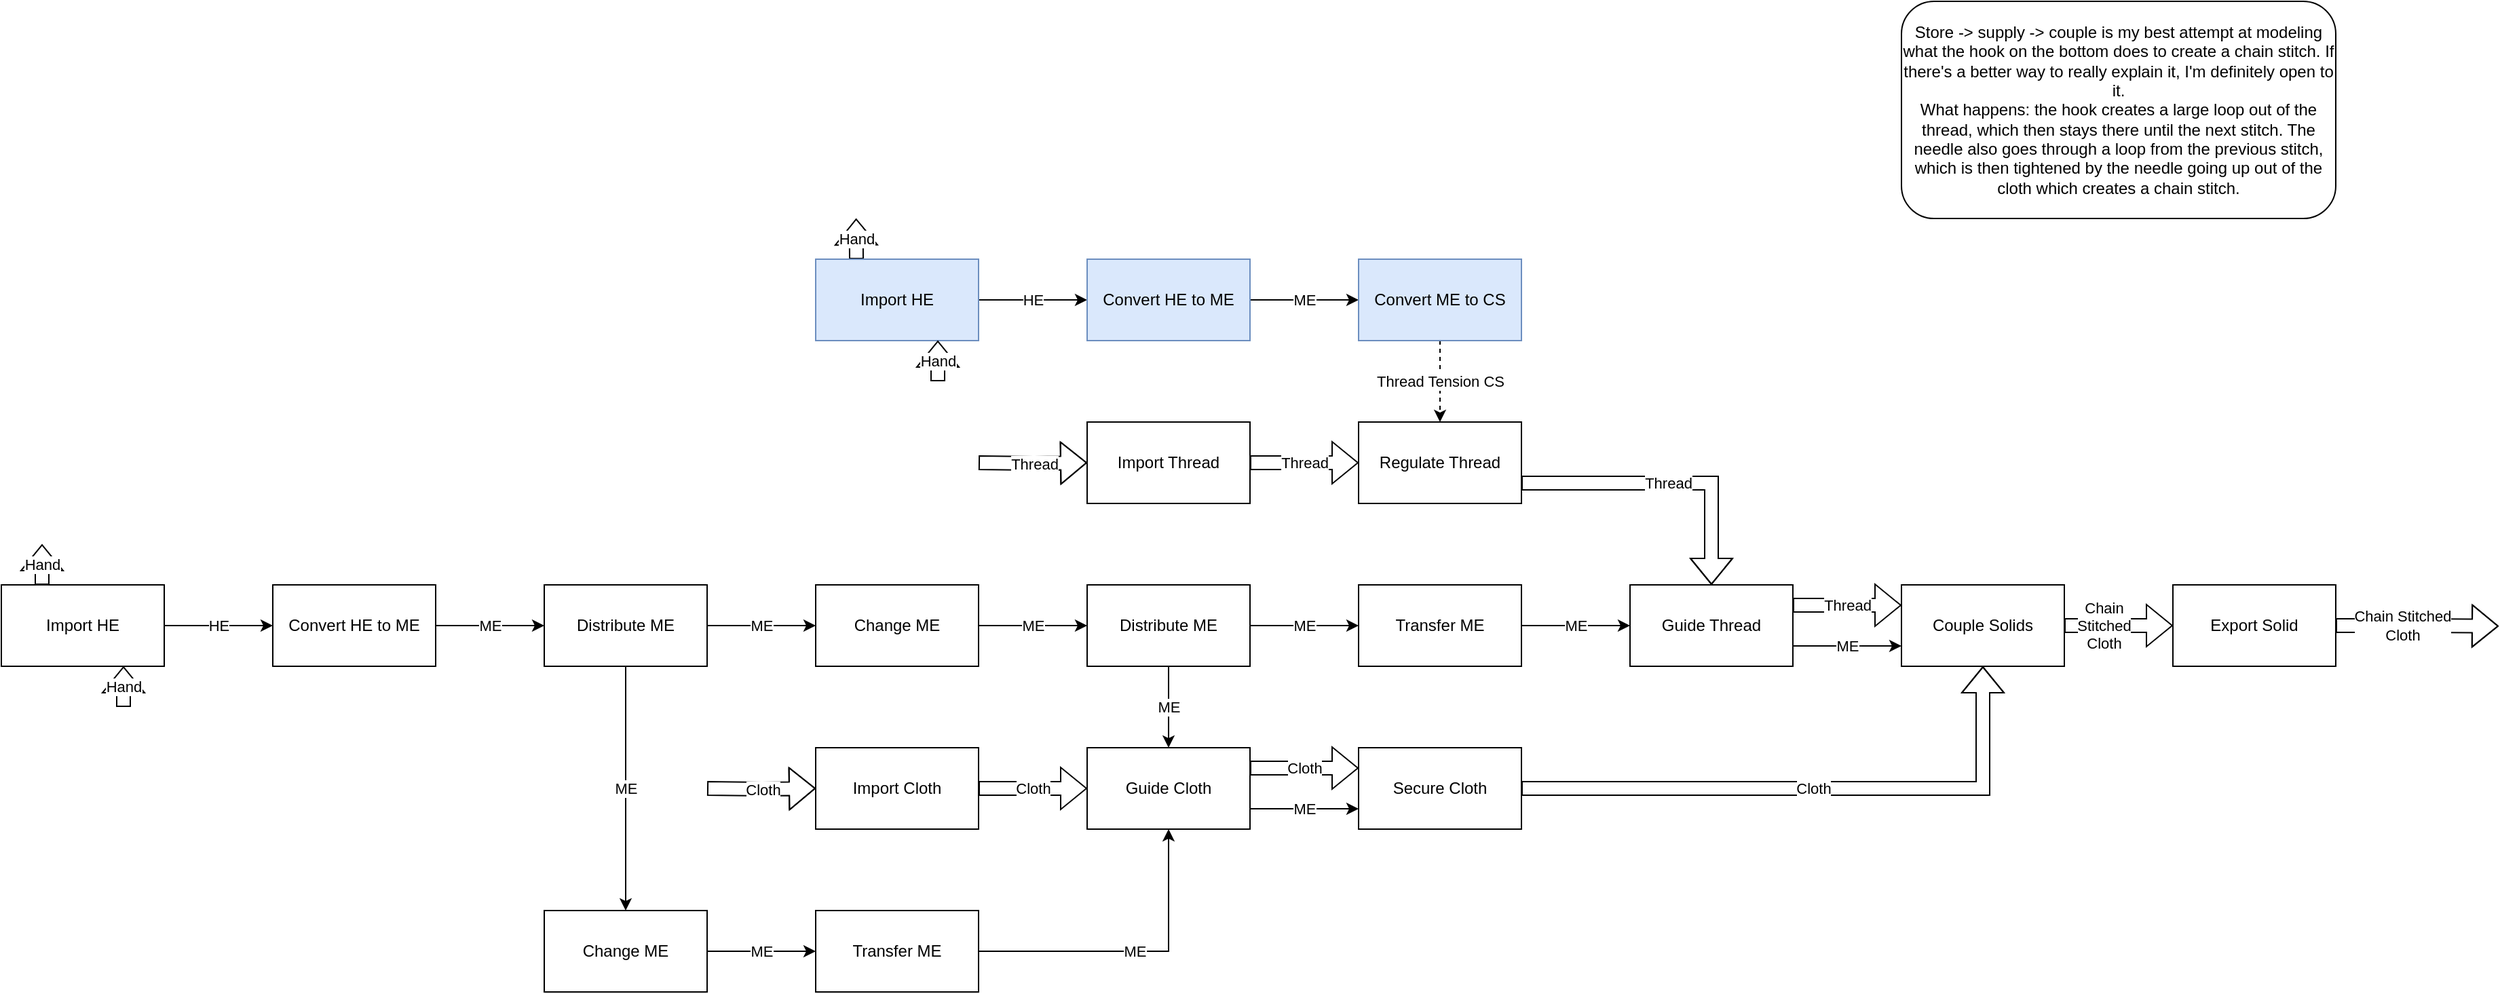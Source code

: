<mxfile version="20.2.8" type="device"><diagram id="wBl3NsTNZ0PHpxqG1yWe" name="Page-1"><mxGraphModel dx="1422" dy="865" grid="1" gridSize="10" guides="1" tooltips="1" connect="1" arrows="1" fold="1" page="1" pageScale="1" pageWidth="1100" pageHeight="850" math="0" shadow="0"><root><mxCell id="0"/><mxCell id="1" parent="0"/><mxCell id="9g-oJQyyd40ZidPuqyGh-33" value="HE" style="edgeStyle=orthogonalEdgeStyle;rounded=0;orthogonalLoop=1;jettySize=auto;html=1;exitX=1;exitY=0.5;exitDx=0;exitDy=0;entryX=0;entryY=0.5;entryDx=0;entryDy=0;" parent="1" source="9g-oJQyyd40ZidPuqyGh-1" target="9g-oJQyyd40ZidPuqyGh-2" edge="1"><mxGeometry relative="1" as="geometry"/></mxCell><mxCell id="9g-oJQyyd40ZidPuqyGh-1" value="Import HE" style="rounded=0;whiteSpace=wrap;html=1;" parent="1" vertex="1"><mxGeometry x="80" y="470" width="120" height="60" as="geometry"/></mxCell><mxCell id="9g-oJQyyd40ZidPuqyGh-34" value="ME" style="edgeStyle=orthogonalEdgeStyle;rounded=0;orthogonalLoop=1;jettySize=auto;html=1;exitX=1;exitY=0.5;exitDx=0;exitDy=0;entryX=0;entryY=0.5;entryDx=0;entryDy=0;" parent="1" source="9g-oJQyyd40ZidPuqyGh-2" target="9g-oJQyyd40ZidPuqyGh-8" edge="1"><mxGeometry relative="1" as="geometry"/></mxCell><mxCell id="9g-oJQyyd40ZidPuqyGh-2" value="Convert HE to ME" style="rounded=0;whiteSpace=wrap;html=1;" parent="1" vertex="1"><mxGeometry x="280" y="470" width="120" height="60" as="geometry"/></mxCell><mxCell id="9g-oJQyyd40ZidPuqyGh-36" value="ME" style="edgeStyle=orthogonalEdgeStyle;rounded=0;orthogonalLoop=1;jettySize=auto;html=1;exitX=1;exitY=0.5;exitDx=0;exitDy=0;entryX=0;entryY=0.5;entryDx=0;entryDy=0;" parent="1" source="9g-oJQyyd40ZidPuqyGh-3" target="9g-oJQyyd40ZidPuqyGh-12" edge="1"><mxGeometry relative="1" as="geometry"/></mxCell><mxCell id="9g-oJQyyd40ZidPuqyGh-3" value="Change ME" style="rounded=0;whiteSpace=wrap;html=1;" parent="1" vertex="1"><mxGeometry x="680" y="470" width="120" height="60" as="geometry"/></mxCell><mxCell id="9g-oJQyyd40ZidPuqyGh-23" value="ME" style="edgeStyle=orthogonalEdgeStyle;rounded=0;orthogonalLoop=1;jettySize=auto;html=1;exitX=1;exitY=0.5;exitDx=0;exitDy=0;entryX=0;entryY=0.5;entryDx=0;entryDy=0;" parent="1" source="9g-oJQyyd40ZidPuqyGh-4" target="9g-oJQyyd40ZidPuqyGh-5" edge="1"><mxGeometry relative="1" as="geometry"/></mxCell><mxCell id="9g-oJQyyd40ZidPuqyGh-4" value="Transfer ME" style="rounded=0;whiteSpace=wrap;html=1;" parent="1" vertex="1"><mxGeometry x="1080" y="470" width="120" height="60" as="geometry"/></mxCell><mxCell id="9g-oJQyyd40ZidPuqyGh-26" value="ME" style="edgeStyle=orthogonalEdgeStyle;rounded=0;orthogonalLoop=1;jettySize=auto;html=1;exitX=1;exitY=0.75;exitDx=0;exitDy=0;entryX=0;entryY=0.75;entryDx=0;entryDy=0;" parent="1" source="9g-oJQyyd40ZidPuqyGh-5" target="9g-oJQyyd40ZidPuqyGh-7" edge="1"><mxGeometry relative="1" as="geometry"><mxPoint x="1480" y="515" as="targetPoint"/></mxGeometry></mxCell><mxCell id="9g-oJQyyd40ZidPuqyGh-27" value="Thread" style="edgeStyle=orthogonalEdgeStyle;rounded=0;orthogonalLoop=1;jettySize=auto;html=1;exitX=1;exitY=0.25;exitDx=0;exitDy=0;entryX=0;entryY=0.25;entryDx=0;entryDy=0;shape=flexArrow;" parent="1" source="9g-oJQyyd40ZidPuqyGh-5" target="9g-oJQyyd40ZidPuqyGh-7" edge="1"><mxGeometry relative="1" as="geometry"><mxPoint x="1480" y="485" as="targetPoint"/></mxGeometry></mxCell><mxCell id="9g-oJQyyd40ZidPuqyGh-5" value="Guide Thread" style="rounded=0;whiteSpace=wrap;html=1;" parent="1" vertex="1"><mxGeometry x="1280" y="470" width="120" height="60" as="geometry"/></mxCell><mxCell id="9g-oJQyyd40ZidPuqyGh-45" value="Chain&lt;br&gt;Stitched&lt;br&gt;Cloth" style="edgeStyle=orthogonalEdgeStyle;shape=flexArrow;rounded=0;orthogonalLoop=1;jettySize=auto;html=1;exitX=1;exitY=0.5;exitDx=0;exitDy=0;entryX=0;entryY=0.5;entryDx=0;entryDy=0;" parent="1" source="9g-oJQyyd40ZidPuqyGh-7" target="9g-oJQyyd40ZidPuqyGh-44" edge="1"><mxGeometry x="-0.25" relative="1" as="geometry"><mxPoint x="-1" as="offset"/></mxGeometry></mxCell><mxCell id="9g-oJQyyd40ZidPuqyGh-7" value="Couple Solids" style="rounded=0;whiteSpace=wrap;html=1;" parent="1" vertex="1"><mxGeometry x="1480" y="470" width="120" height="60" as="geometry"/></mxCell><mxCell id="9g-oJQyyd40ZidPuqyGh-16" value="ME" style="edgeStyle=orthogonalEdgeStyle;rounded=0;orthogonalLoop=1;jettySize=auto;html=1;exitX=0.5;exitY=1;exitDx=0;exitDy=0;entryX=0.5;entryY=0;entryDx=0;entryDy=0;" parent="1" source="9g-oJQyyd40ZidPuqyGh-8" target="9g-oJQyyd40ZidPuqyGh-9" edge="1"><mxGeometry relative="1" as="geometry"/></mxCell><mxCell id="9g-oJQyyd40ZidPuqyGh-35" value="ME" style="edgeStyle=orthogonalEdgeStyle;rounded=0;orthogonalLoop=1;jettySize=auto;html=1;exitX=1;exitY=0.5;exitDx=0;exitDy=0;entryX=0;entryY=0.5;entryDx=0;entryDy=0;" parent="1" source="9g-oJQyyd40ZidPuqyGh-8" target="9g-oJQyyd40ZidPuqyGh-3" edge="1"><mxGeometry relative="1" as="geometry"/></mxCell><mxCell id="9g-oJQyyd40ZidPuqyGh-8" value="Distribute ME" style="rounded=0;whiteSpace=wrap;html=1;" parent="1" vertex="1"><mxGeometry x="480" y="470" width="120" height="60" as="geometry"/></mxCell><mxCell id="9g-oJQyyd40ZidPuqyGh-17" value="ME" style="edgeStyle=orthogonalEdgeStyle;rounded=0;orthogonalLoop=1;jettySize=auto;html=1;exitX=1;exitY=0.5;exitDx=0;exitDy=0;entryX=0;entryY=0.5;entryDx=0;entryDy=0;" parent="1" source="9g-oJQyyd40ZidPuqyGh-9" target="9g-oJQyyd40ZidPuqyGh-10" edge="1"><mxGeometry relative="1" as="geometry"/></mxCell><mxCell id="9g-oJQyyd40ZidPuqyGh-9" value="Change ME" style="rounded=0;whiteSpace=wrap;html=1;" parent="1" vertex="1"><mxGeometry x="480" y="710" width="120" height="60" as="geometry"/></mxCell><mxCell id="9g-oJQyyd40ZidPuqyGh-18" value="ME" style="edgeStyle=orthogonalEdgeStyle;rounded=0;orthogonalLoop=1;jettySize=auto;html=1;exitX=1;exitY=0.5;exitDx=0;exitDy=0;entryX=0.5;entryY=1;entryDx=0;entryDy=0;" parent="1" source="9g-oJQyyd40ZidPuqyGh-10" target="9g-oJQyyd40ZidPuqyGh-13" edge="1"><mxGeometry relative="1" as="geometry"><mxPoint x="870" y="740" as="targetPoint"/></mxGeometry></mxCell><mxCell id="9g-oJQyyd40ZidPuqyGh-10" value="Transfer ME" style="rounded=0;whiteSpace=wrap;html=1;" parent="1" vertex="1"><mxGeometry x="680" y="710" width="120" height="60" as="geometry"/></mxCell><mxCell id="9g-oJQyyd40ZidPuqyGh-15" value="Cloth" style="edgeStyle=orthogonalEdgeStyle;rounded=0;orthogonalLoop=1;jettySize=auto;html=1;shape=flexArrow;exitX=1;exitY=0.25;exitDx=0;exitDy=0;entryX=0;entryY=0.25;entryDx=0;entryDy=0;" parent="1" source="9g-oJQyyd40ZidPuqyGh-13" target="9g-oJQyyd40ZidPuqyGh-11" edge="1"><mxGeometry relative="1" as="geometry"><mxPoint x="1010" y="620" as="sourcePoint"/><mxPoint x="1070" y="620" as="targetPoint"/></mxGeometry></mxCell><mxCell id="9g-oJQyyd40ZidPuqyGh-11" value="Secure Cloth" style="rounded=0;whiteSpace=wrap;html=1;" parent="1" vertex="1"><mxGeometry x="1080" y="590" width="120" height="60" as="geometry"/></mxCell><mxCell id="9g-oJQyyd40ZidPuqyGh-14" value="ME" style="edgeStyle=orthogonalEdgeStyle;rounded=0;orthogonalLoop=1;jettySize=auto;html=1;exitX=0.5;exitY=1;exitDx=0;exitDy=0;entryX=0.5;entryY=0;entryDx=0;entryDy=0;" parent="1" source="9g-oJQyyd40ZidPuqyGh-12" target="9g-oJQyyd40ZidPuqyGh-13" edge="1"><mxGeometry relative="1" as="geometry"/></mxCell><mxCell id="9g-oJQyyd40ZidPuqyGh-21" value="ME" style="edgeStyle=orthogonalEdgeStyle;rounded=0;orthogonalLoop=1;jettySize=auto;html=1;exitX=1;exitY=0.5;exitDx=0;exitDy=0;entryX=0;entryY=0.5;entryDx=0;entryDy=0;" parent="1" source="9g-oJQyyd40ZidPuqyGh-12" target="9g-oJQyyd40ZidPuqyGh-4" edge="1"><mxGeometry relative="1" as="geometry"/></mxCell><mxCell id="9g-oJQyyd40ZidPuqyGh-12" value="Distribute ME" style="rounded=0;whiteSpace=wrap;html=1;" parent="1" vertex="1"><mxGeometry x="880" y="470" width="120" height="60" as="geometry"/></mxCell><mxCell id="9g-oJQyyd40ZidPuqyGh-31" value="Cloth" style="edgeStyle=orthogonalEdgeStyle;rounded=0;orthogonalLoop=1;jettySize=auto;html=1;shape=flexArrow;entryX=0.5;entryY=1;entryDx=0;entryDy=0;exitX=1;exitY=0.5;exitDx=0;exitDy=0;" parent="1" source="9g-oJQyyd40ZidPuqyGh-11" target="9g-oJQyyd40ZidPuqyGh-7" edge="1"><mxGeometry relative="1" as="geometry"><mxPoint x="1230" y="620" as="sourcePoint"/><mxPoint x="1480" y="560" as="targetPoint"/><Array as="points"><mxPoint x="1540" y="620"/></Array></mxGeometry></mxCell><mxCell id="9g-oJQyyd40ZidPuqyGh-32" value="ME" style="edgeStyle=orthogonalEdgeStyle;rounded=0;orthogonalLoop=1;jettySize=auto;html=1;exitX=1;exitY=0.75;exitDx=0;exitDy=0;entryX=0;entryY=0.75;entryDx=0;entryDy=0;" parent="1" source="9g-oJQyyd40ZidPuqyGh-13" target="9g-oJQyyd40ZidPuqyGh-11" edge="1"><mxGeometry relative="1" as="geometry"/></mxCell><mxCell id="9g-oJQyyd40ZidPuqyGh-13" value="Guide Cloth" style="rounded=0;whiteSpace=wrap;html=1;" parent="1" vertex="1"><mxGeometry x="880" y="590" width="120" height="60" as="geometry"/></mxCell><mxCell id="9g-oJQyyd40ZidPuqyGh-20" value="Cloth" style="edgeStyle=orthogonalEdgeStyle;shape=flexArrow;rounded=0;orthogonalLoop=1;jettySize=auto;html=1;exitX=1;exitY=0.5;exitDx=0;exitDy=0;entryX=0;entryY=0.5;entryDx=0;entryDy=0;" parent="1" source="9g-oJQyyd40ZidPuqyGh-19" target="9g-oJQyyd40ZidPuqyGh-13" edge="1"><mxGeometry relative="1" as="geometry"><mxPoint x="940" y="670" as="targetPoint"/></mxGeometry></mxCell><mxCell id="9g-oJQyyd40ZidPuqyGh-19" value="Import Cloth" style="rounded=0;whiteSpace=wrap;html=1;" parent="1" vertex="1"><mxGeometry x="680" y="590" width="120" height="60" as="geometry"/></mxCell><mxCell id="9g-oJQyyd40ZidPuqyGh-25" value="Thread" style="edgeStyle=orthogonalEdgeStyle;rounded=0;orthogonalLoop=1;jettySize=auto;html=1;entryX=0.5;entryY=0;entryDx=0;entryDy=0;shape=flexArrow;exitX=1;exitY=0.75;exitDx=0;exitDy=0;" parent="1" source="9g-oJQyyd40ZidPuqyGh-53" target="9g-oJQyyd40ZidPuqyGh-5" edge="1"><mxGeometry relative="1" as="geometry"><mxPoint x="1250" y="400" as="sourcePoint"/></mxGeometry></mxCell><mxCell id="9g-oJQyyd40ZidPuqyGh-54" value="Thread" style="edgeStyle=orthogonalEdgeStyle;shape=flexArrow;rounded=0;orthogonalLoop=1;jettySize=auto;html=1;exitX=1;exitY=0.5;exitDx=0;exitDy=0;entryX=0;entryY=0.5;entryDx=0;entryDy=0;" parent="1" source="9g-oJQyyd40ZidPuqyGh-24" target="9g-oJQyyd40ZidPuqyGh-53" edge="1"><mxGeometry relative="1" as="geometry"/></mxCell><mxCell id="9g-oJQyyd40ZidPuqyGh-24" value="Import Thread" style="rounded=0;whiteSpace=wrap;html=1;" parent="1" vertex="1"><mxGeometry x="880" y="350" width="120" height="60" as="geometry"/></mxCell><mxCell id="9g-oJQyyd40ZidPuqyGh-43" value="Store -&amp;gt; supply -&amp;gt; couple is my best attempt at modeling what the hook on the bottom does to create a chain stitch. If there's a better way to really explain it, I'm definitely open to it.&lt;br&gt;What happens: the hook creates a large loop out of the thread, which then stays there until the next stitch. The needle also goes through a loop from the previous stitch, which is then tightened by the needle going up out of the cloth which creates a chain stitch." style="rounded=1;whiteSpace=wrap;html=1;" parent="1" vertex="1"><mxGeometry x="1480" y="40" width="320" height="160" as="geometry"/></mxCell><mxCell id="9g-oJQyyd40ZidPuqyGh-46" value="Chain Stitched&lt;br&gt;Cloth" style="edgeStyle=orthogonalEdgeStyle;shape=flexArrow;rounded=0;orthogonalLoop=1;jettySize=auto;html=1;exitX=1;exitY=0.5;exitDx=0;exitDy=0;" parent="1" source="9g-oJQyyd40ZidPuqyGh-44" edge="1"><mxGeometry x="-0.169" relative="1" as="geometry"><mxPoint x="1920" y="500.412" as="targetPoint"/><mxPoint x="-1" as="offset"/></mxGeometry></mxCell><mxCell id="9g-oJQyyd40ZidPuqyGh-44" value="Export Solid" style="rounded=0;whiteSpace=wrap;html=1;" parent="1" vertex="1"><mxGeometry x="1680" y="470" width="120" height="60" as="geometry"/></mxCell><mxCell id="9g-oJQyyd40ZidPuqyGh-49" value="Hand" style="edgeStyle=orthogonalEdgeStyle;shape=flexArrow;rounded=0;orthogonalLoop=1;jettySize=auto;html=1;exitX=0.25;exitY=0;exitDx=0;exitDy=0;" parent="1" source="9g-oJQyyd40ZidPuqyGh-1" edge="1"><mxGeometry relative="1" as="geometry"><mxPoint x="110" y="440" as="targetPoint"/></mxGeometry></mxCell><mxCell id="9g-oJQyyd40ZidPuqyGh-50" value="Hand" style="edgeStyle=orthogonalEdgeStyle;shape=flexArrow;rounded=0;orthogonalLoop=1;jettySize=auto;html=1;entryX=0.75;entryY=1;entryDx=0;entryDy=0;" parent="1" target="9g-oJQyyd40ZidPuqyGh-1" edge="1"><mxGeometry relative="1" as="geometry"><mxPoint x="170" y="560" as="sourcePoint"/></mxGeometry></mxCell><mxCell id="9g-oJQyyd40ZidPuqyGh-51" value="Thread" style="edgeStyle=orthogonalEdgeStyle;shape=flexArrow;rounded=0;orthogonalLoop=1;jettySize=auto;html=1;entryX=0;entryY=0.5;entryDx=0;entryDy=0;" parent="1" target="9g-oJQyyd40ZidPuqyGh-24" edge="1"><mxGeometry relative="1" as="geometry"><mxPoint x="800" y="380" as="sourcePoint"/></mxGeometry></mxCell><mxCell id="9g-oJQyyd40ZidPuqyGh-52" value="Cloth" style="edgeStyle=orthogonalEdgeStyle;shape=flexArrow;rounded=0;orthogonalLoop=1;jettySize=auto;html=1;entryX=0;entryY=0.5;entryDx=0;entryDy=0;" parent="1" target="9g-oJQyyd40ZidPuqyGh-19" edge="1"><mxGeometry relative="1" as="geometry"><mxPoint x="600" y="620" as="sourcePoint"/></mxGeometry></mxCell><mxCell id="9g-oJQyyd40ZidPuqyGh-53" value="Regulate Thread" style="rounded=0;whiteSpace=wrap;html=1;" parent="1" vertex="1"><mxGeometry x="1080" y="350" width="120" height="60" as="geometry"/></mxCell><mxCell id="9g-oJQyyd40ZidPuqyGh-60" value="Hand" style="edgeStyle=orthogonalEdgeStyle;shape=flexArrow;rounded=0;orthogonalLoop=1;jettySize=auto;html=1;exitX=0.25;exitY=0;exitDx=0;exitDy=0;" parent="1" source="9g-oJQyyd40ZidPuqyGh-55" edge="1"><mxGeometry relative="1" as="geometry"><mxPoint x="709.81" y="200" as="targetPoint"/></mxGeometry></mxCell><mxCell id="9g-oJQyyd40ZidPuqyGh-61" value="HE" style="edgeStyle=orthogonalEdgeStyle;rounded=0;orthogonalLoop=1;jettySize=auto;html=1;exitX=1;exitY=0.5;exitDx=0;exitDy=0;entryX=0;entryY=0.5;entryDx=0;entryDy=0;" parent="1" source="9g-oJQyyd40ZidPuqyGh-55" target="9g-oJQyyd40ZidPuqyGh-56" edge="1"><mxGeometry relative="1" as="geometry"/></mxCell><mxCell id="9g-oJQyyd40ZidPuqyGh-55" value="Import HE" style="rounded=0;whiteSpace=wrap;html=1;fillColor=#dae8fc;strokeColor=#6c8ebf;" parent="1" vertex="1"><mxGeometry x="680" y="230" width="120" height="60" as="geometry"/></mxCell><mxCell id="9g-oJQyyd40ZidPuqyGh-62" value="ME" style="edgeStyle=orthogonalEdgeStyle;rounded=0;orthogonalLoop=1;jettySize=auto;html=1;exitX=1;exitY=0.5;exitDx=0;exitDy=0;entryX=0;entryY=0.5;entryDx=0;entryDy=0;" parent="1" source="9g-oJQyyd40ZidPuqyGh-56" target="9g-oJQyyd40ZidPuqyGh-57" edge="1"><mxGeometry relative="1" as="geometry"/></mxCell><mxCell id="9g-oJQyyd40ZidPuqyGh-56" value="Convert HE to ME" style="rounded=0;whiteSpace=wrap;html=1;fillColor=#dae8fc;strokeColor=#6c8ebf;" parent="1" vertex="1"><mxGeometry x="880" y="230" width="120" height="60" as="geometry"/></mxCell><mxCell id="9g-oJQyyd40ZidPuqyGh-63" value="Thread Tension CS" style="edgeStyle=orthogonalEdgeStyle;rounded=0;orthogonalLoop=1;jettySize=auto;html=1;exitX=0.5;exitY=1;exitDx=0;exitDy=0;entryX=0.5;entryY=0;entryDx=0;entryDy=0;dashed=1;" parent="1" source="9g-oJQyyd40ZidPuqyGh-57" target="9g-oJQyyd40ZidPuqyGh-53" edge="1"><mxGeometry relative="1" as="geometry"/></mxCell><mxCell id="9g-oJQyyd40ZidPuqyGh-57" value="Convert ME to CS" style="rounded=0;whiteSpace=wrap;html=1;fillColor=#dae8fc;strokeColor=#6c8ebf;" parent="1" vertex="1"><mxGeometry x="1080" y="230" width="120" height="60" as="geometry"/></mxCell><mxCell id="9g-oJQyyd40ZidPuqyGh-59" value="Hand" style="edgeStyle=orthogonalEdgeStyle;shape=flexArrow;rounded=0;orthogonalLoop=1;jettySize=auto;html=1;entryX=0.75;entryY=1;entryDx=0;entryDy=0;" parent="1" target="9g-oJQyyd40ZidPuqyGh-55" edge="1"><mxGeometry relative="1" as="geometry"><mxPoint x="770" y="320" as="sourcePoint"/></mxGeometry></mxCell></root></mxGraphModel></diagram></mxfile>